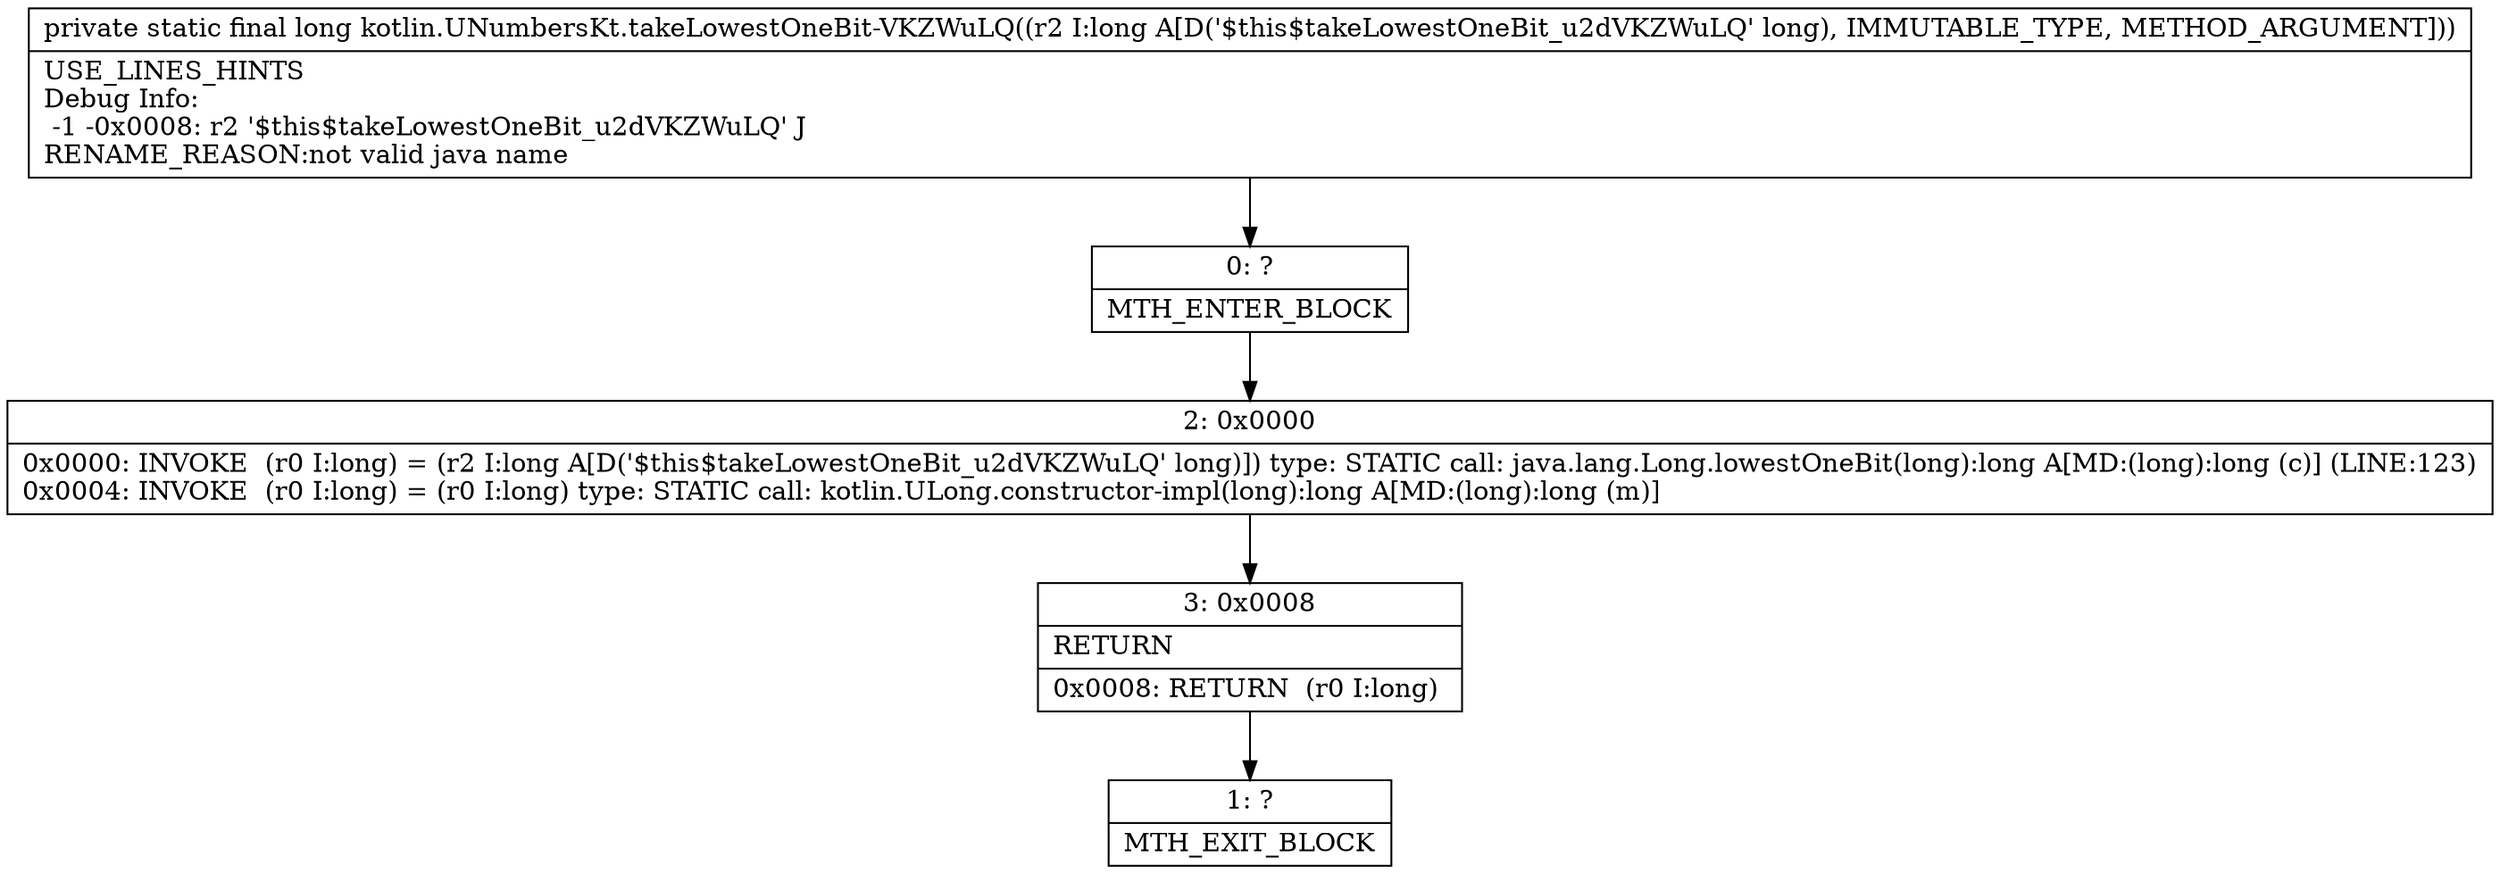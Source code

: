 digraph "CFG forkotlin.UNumbersKt.takeLowestOneBit\-VKZWuLQ(J)J" {
Node_0 [shape=record,label="{0\:\ ?|MTH_ENTER_BLOCK\l}"];
Node_2 [shape=record,label="{2\:\ 0x0000|0x0000: INVOKE  (r0 I:long) = (r2 I:long A[D('$this$takeLowestOneBit_u2dVKZWuLQ' long)]) type: STATIC call: java.lang.Long.lowestOneBit(long):long A[MD:(long):long (c)] (LINE:123)\l0x0004: INVOKE  (r0 I:long) = (r0 I:long) type: STATIC call: kotlin.ULong.constructor\-impl(long):long A[MD:(long):long (m)]\l}"];
Node_3 [shape=record,label="{3\:\ 0x0008|RETURN\l|0x0008: RETURN  (r0 I:long) \l}"];
Node_1 [shape=record,label="{1\:\ ?|MTH_EXIT_BLOCK\l}"];
MethodNode[shape=record,label="{private static final long kotlin.UNumbersKt.takeLowestOneBit\-VKZWuLQ((r2 I:long A[D('$this$takeLowestOneBit_u2dVKZWuLQ' long), IMMUTABLE_TYPE, METHOD_ARGUMENT]))  | USE_LINES_HINTS\lDebug Info:\l  \-1 \-0x0008: r2 '$this$takeLowestOneBit_u2dVKZWuLQ' J\lRENAME_REASON:not valid java name\l}"];
MethodNode -> Node_0;Node_0 -> Node_2;
Node_2 -> Node_3;
Node_3 -> Node_1;
}


